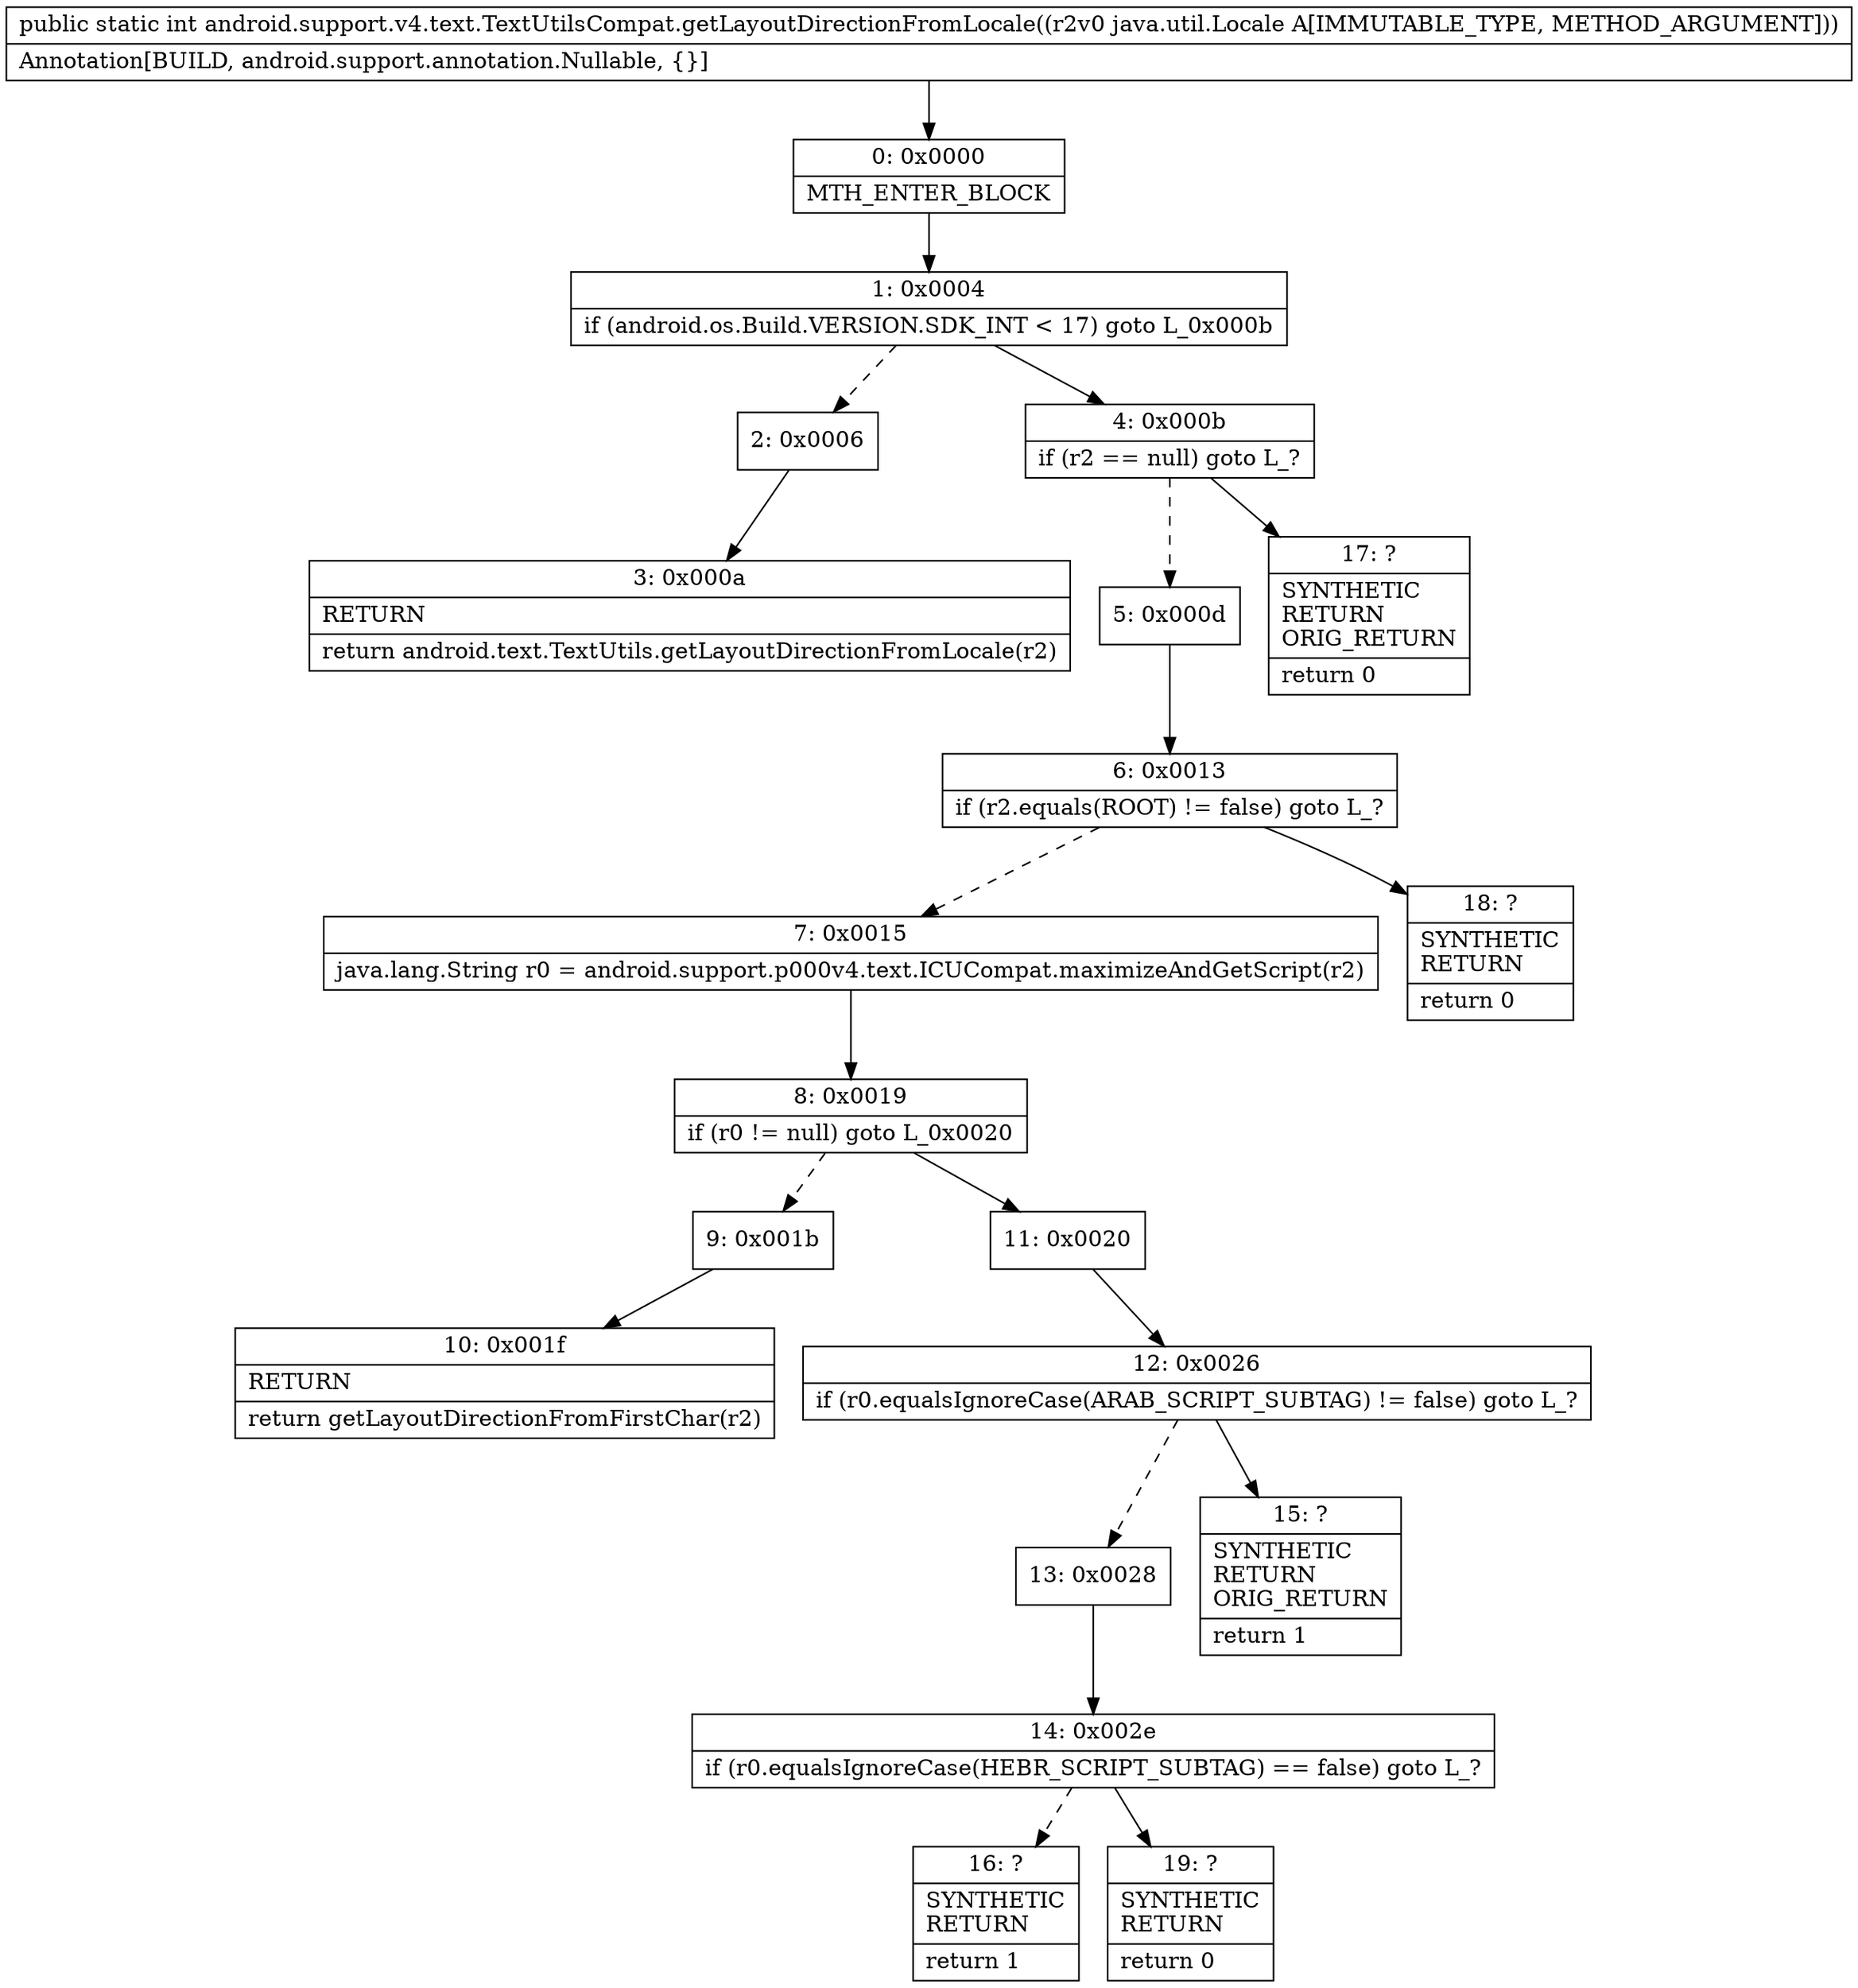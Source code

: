 digraph "CFG forandroid.support.v4.text.TextUtilsCompat.getLayoutDirectionFromLocale(Ljava\/util\/Locale;)I" {
Node_0 [shape=record,label="{0\:\ 0x0000|MTH_ENTER_BLOCK\l}"];
Node_1 [shape=record,label="{1\:\ 0x0004|if (android.os.Build.VERSION.SDK_INT \< 17) goto L_0x000b\l}"];
Node_2 [shape=record,label="{2\:\ 0x0006}"];
Node_3 [shape=record,label="{3\:\ 0x000a|RETURN\l|return android.text.TextUtils.getLayoutDirectionFromLocale(r2)\l}"];
Node_4 [shape=record,label="{4\:\ 0x000b|if (r2 == null) goto L_?\l}"];
Node_5 [shape=record,label="{5\:\ 0x000d}"];
Node_6 [shape=record,label="{6\:\ 0x0013|if (r2.equals(ROOT) != false) goto L_?\l}"];
Node_7 [shape=record,label="{7\:\ 0x0015|java.lang.String r0 = android.support.p000v4.text.ICUCompat.maximizeAndGetScript(r2)\l}"];
Node_8 [shape=record,label="{8\:\ 0x0019|if (r0 != null) goto L_0x0020\l}"];
Node_9 [shape=record,label="{9\:\ 0x001b}"];
Node_10 [shape=record,label="{10\:\ 0x001f|RETURN\l|return getLayoutDirectionFromFirstChar(r2)\l}"];
Node_11 [shape=record,label="{11\:\ 0x0020}"];
Node_12 [shape=record,label="{12\:\ 0x0026|if (r0.equalsIgnoreCase(ARAB_SCRIPT_SUBTAG) != false) goto L_?\l}"];
Node_13 [shape=record,label="{13\:\ 0x0028}"];
Node_14 [shape=record,label="{14\:\ 0x002e|if (r0.equalsIgnoreCase(HEBR_SCRIPT_SUBTAG) == false) goto L_?\l}"];
Node_15 [shape=record,label="{15\:\ ?|SYNTHETIC\lRETURN\lORIG_RETURN\l|return 1\l}"];
Node_16 [shape=record,label="{16\:\ ?|SYNTHETIC\lRETURN\l|return 1\l}"];
Node_17 [shape=record,label="{17\:\ ?|SYNTHETIC\lRETURN\lORIG_RETURN\l|return 0\l}"];
Node_18 [shape=record,label="{18\:\ ?|SYNTHETIC\lRETURN\l|return 0\l}"];
Node_19 [shape=record,label="{19\:\ ?|SYNTHETIC\lRETURN\l|return 0\l}"];
MethodNode[shape=record,label="{public static int android.support.v4.text.TextUtilsCompat.getLayoutDirectionFromLocale((r2v0 java.util.Locale A[IMMUTABLE_TYPE, METHOD_ARGUMENT]))  | Annotation[BUILD, android.support.annotation.Nullable, \{\}]\l}"];
MethodNode -> Node_0;
Node_0 -> Node_1;
Node_1 -> Node_2[style=dashed];
Node_1 -> Node_4;
Node_2 -> Node_3;
Node_4 -> Node_5[style=dashed];
Node_4 -> Node_17;
Node_5 -> Node_6;
Node_6 -> Node_7[style=dashed];
Node_6 -> Node_18;
Node_7 -> Node_8;
Node_8 -> Node_9[style=dashed];
Node_8 -> Node_11;
Node_9 -> Node_10;
Node_11 -> Node_12;
Node_12 -> Node_13[style=dashed];
Node_12 -> Node_15;
Node_13 -> Node_14;
Node_14 -> Node_16[style=dashed];
Node_14 -> Node_19;
}

